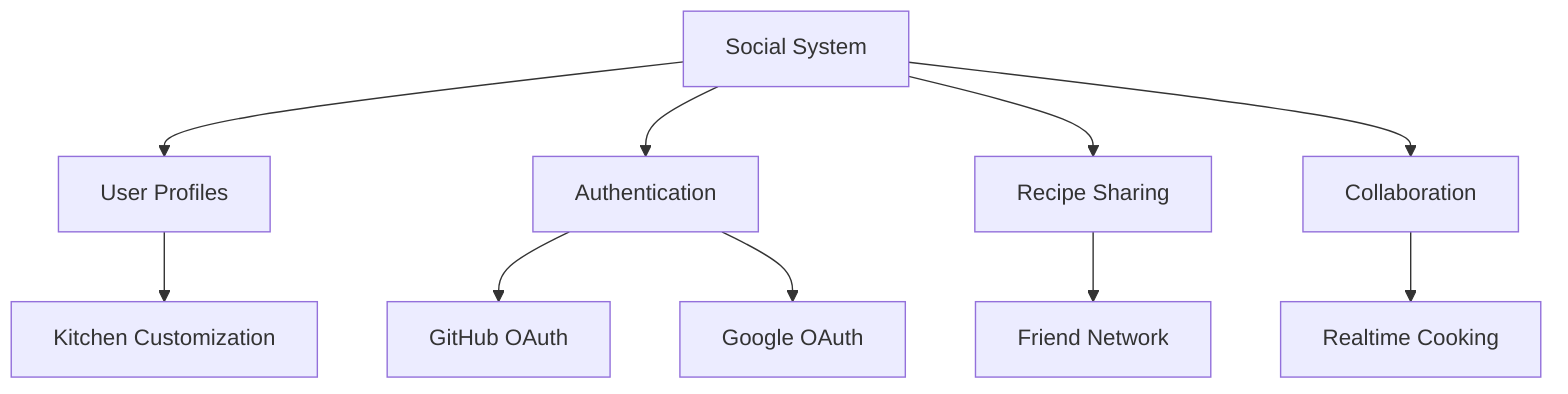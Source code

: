 graph TD
    A[Social System] --> B[User Profiles]
    A --> C[Authentication]
    A --> D[Recipe Sharing]
    A --> E[Collaboration]
    B --> F[Kitchen Customization]
    C --> G[GitHub OAuth]
    C --> H[Google OAuth]
    D --> I[Friend Network]
    E --> J[Realtime Cooking]